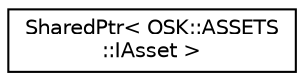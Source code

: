 digraph "Representación gráfica de la clase"
{
 // LATEX_PDF_SIZE
  edge [fontname="Helvetica",fontsize="10",labelfontname="Helvetica",labelfontsize="10"];
  node [fontname="Helvetica",fontsize="10",shape=record];
  rankdir="LR";
  Node0 [label="SharedPtr\< OSK::ASSETS\l::IAsset \>",height=0.2,width=0.4,color="black", fillcolor="white", style="filled",URL="$class_shared_ptr.html",tooltip=" "];
}
